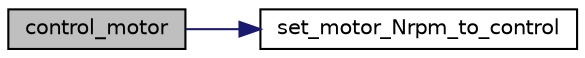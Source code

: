 digraph "control_motor"
{
 // LATEX_PDF_SIZE
  edge [fontname="Helvetica",fontsize="10",labelfontname="Helvetica",labelfontsize="10"];
  node [fontname="Helvetica",fontsize="10",shape=record];
  rankdir="LR";
  Node1 [label="control_motor",height=0.2,width=0.4,color="black", fillcolor="grey75", style="filled", fontcolor="black",tooltip="与えられた、並進速度(lin_vel)と回転速度(ang_vel)で、車体を制御"];
  Node1 -> Node2 [color="midnightblue",fontsize="10",style="solid",fontname="Helvetica"];
  Node2 [label="set_motor_Nrpm_to_control",height=0.2,width=0.4,color="black", fillcolor="white", style="filled",URL="$control__motor_8c.html#a4d0af57446acf6b0e23b5ddc01087cef",tooltip="左右輪の回転数を指示"];
}
